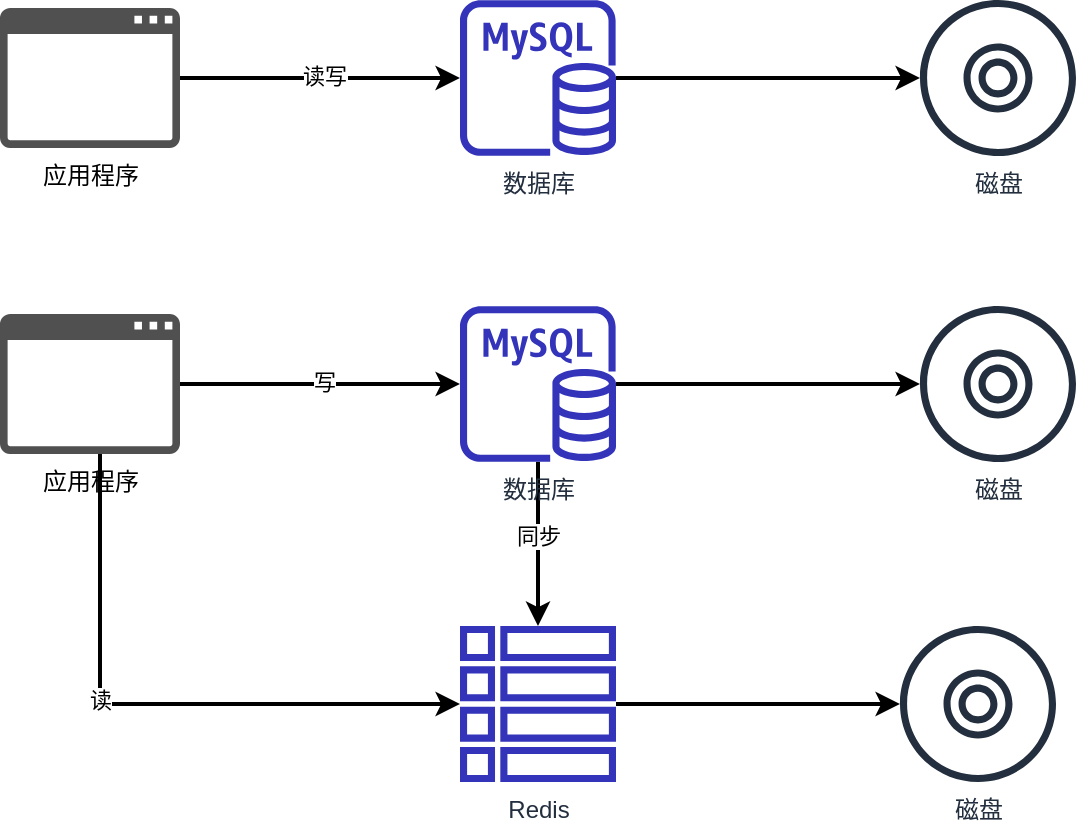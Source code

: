 <mxfile version="14.8.2" type="github">
  <diagram id="kO47HjCVSKzxQzMlH1wq" name="Page-1">
    <mxGraphModel dx="1298" dy="756" grid="1" gridSize="10" guides="1" tooltips="1" connect="1" arrows="1" fold="1" page="1" pageScale="1" pageWidth="827" pageHeight="1169" math="0" shadow="0">
      <root>
        <mxCell id="0" />
        <mxCell id="1" parent="0" />
        <mxCell id="Cb7k-1XzN7EP1WFbkGiM-3" value="磁盘" style="outlineConnect=0;fontColor=#232F3E;gradientColor=none;fillColor=#232F3E;strokeColor=none;dashed=0;verticalLabelPosition=bottom;verticalAlign=top;align=center;html=1;fontSize=12;fontStyle=0;aspect=fixed;pointerEvents=1;shape=mxgraph.aws4.disk;" vertex="1" parent="1">
          <mxGeometry x="620" y="270" width="78" height="78" as="geometry" />
        </mxCell>
        <mxCell id="Cb7k-1XzN7EP1WFbkGiM-8" style="edgeStyle=orthogonalEdgeStyle;rounded=0;orthogonalLoop=1;jettySize=auto;html=1;strokeWidth=2;" edge="1" parent="1" source="Cb7k-1XzN7EP1WFbkGiM-5" target="Cb7k-1XzN7EP1WFbkGiM-3">
          <mxGeometry relative="1" as="geometry" />
        </mxCell>
        <mxCell id="Cb7k-1XzN7EP1WFbkGiM-5" value="数据库" style="outlineConnect=0;fontColor=#232F3E;gradientColor=none;fillColor=#3334B9;strokeColor=none;dashed=0;verticalLabelPosition=bottom;verticalAlign=top;align=center;html=1;fontSize=12;fontStyle=0;aspect=fixed;pointerEvents=1;shape=mxgraph.aws4.rds_mysql_instance;" vertex="1" parent="1">
          <mxGeometry x="390" y="270" width="78" height="78" as="geometry" />
        </mxCell>
        <mxCell id="Cb7k-1XzN7EP1WFbkGiM-7" style="edgeStyle=orthogonalEdgeStyle;rounded=0;orthogonalLoop=1;jettySize=auto;html=1;strokeWidth=2;" edge="1" parent="1" source="Cb7k-1XzN7EP1WFbkGiM-6" target="Cb7k-1XzN7EP1WFbkGiM-5">
          <mxGeometry relative="1" as="geometry" />
        </mxCell>
        <mxCell id="Cb7k-1XzN7EP1WFbkGiM-9" value="读写" style="edgeLabel;html=1;align=center;verticalAlign=middle;resizable=0;points=[];" vertex="1" connectable="0" parent="Cb7k-1XzN7EP1WFbkGiM-7">
          <mxGeometry x="0.029" y="1" relative="1" as="geometry">
            <mxPoint as="offset" />
          </mxGeometry>
        </mxCell>
        <mxCell id="Cb7k-1XzN7EP1WFbkGiM-6" value="应用程序" style="pointerEvents=1;shadow=0;dashed=0;html=1;strokeColor=none;fillColor=#505050;labelPosition=center;verticalLabelPosition=bottom;verticalAlign=top;outlineConnect=0;align=center;shape=mxgraph.office.concepts.application_generic;" vertex="1" parent="1">
          <mxGeometry x="160" y="274" width="90" height="70" as="geometry" />
        </mxCell>
        <mxCell id="Cb7k-1XzN7EP1WFbkGiM-10" value="磁盘" style="outlineConnect=0;fontColor=#232F3E;gradientColor=none;fillColor=#232F3E;strokeColor=none;dashed=0;verticalLabelPosition=bottom;verticalAlign=top;align=center;html=1;fontSize=12;fontStyle=0;aspect=fixed;pointerEvents=1;shape=mxgraph.aws4.disk;" vertex="1" parent="1">
          <mxGeometry x="620" y="423" width="78" height="78" as="geometry" />
        </mxCell>
        <mxCell id="Cb7k-1XzN7EP1WFbkGiM-11" style="edgeStyle=orthogonalEdgeStyle;rounded=0;orthogonalLoop=1;jettySize=auto;html=1;strokeWidth=2;" edge="1" parent="1" source="Cb7k-1XzN7EP1WFbkGiM-12" target="Cb7k-1XzN7EP1WFbkGiM-10">
          <mxGeometry relative="1" as="geometry" />
        </mxCell>
        <mxCell id="Cb7k-1XzN7EP1WFbkGiM-17" style="edgeStyle=orthogonalEdgeStyle;rounded=0;orthogonalLoop=1;jettySize=auto;html=1;strokeWidth=2;" edge="1" parent="1" source="Cb7k-1XzN7EP1WFbkGiM-12" target="Cb7k-1XzN7EP1WFbkGiM-16">
          <mxGeometry relative="1" as="geometry" />
        </mxCell>
        <mxCell id="Cb7k-1XzN7EP1WFbkGiM-22" value="同步" style="edgeLabel;html=1;align=center;verticalAlign=middle;resizable=0;points=[];" vertex="1" connectable="0" parent="Cb7k-1XzN7EP1WFbkGiM-17">
          <mxGeometry x="-0.098" relative="1" as="geometry">
            <mxPoint as="offset" />
          </mxGeometry>
        </mxCell>
        <mxCell id="Cb7k-1XzN7EP1WFbkGiM-12" value="数据库" style="outlineConnect=0;fontColor=#232F3E;gradientColor=none;fillColor=#3334B9;strokeColor=none;dashed=0;verticalLabelPosition=bottom;verticalAlign=top;align=center;html=1;fontSize=12;fontStyle=0;aspect=fixed;pointerEvents=1;shape=mxgraph.aws4.rds_mysql_instance;" vertex="1" parent="1">
          <mxGeometry x="390" y="423" width="78" height="78" as="geometry" />
        </mxCell>
        <mxCell id="Cb7k-1XzN7EP1WFbkGiM-13" style="edgeStyle=orthogonalEdgeStyle;rounded=0;orthogonalLoop=1;jettySize=auto;html=1;strokeWidth=2;" edge="1" parent="1" source="Cb7k-1XzN7EP1WFbkGiM-15" target="Cb7k-1XzN7EP1WFbkGiM-12">
          <mxGeometry relative="1" as="geometry" />
        </mxCell>
        <mxCell id="Cb7k-1XzN7EP1WFbkGiM-14" value="写" style="edgeLabel;html=1;align=center;verticalAlign=middle;resizable=0;points=[];" vertex="1" connectable="0" parent="Cb7k-1XzN7EP1WFbkGiM-13">
          <mxGeometry x="0.029" y="1" relative="1" as="geometry">
            <mxPoint as="offset" />
          </mxGeometry>
        </mxCell>
        <mxCell id="Cb7k-1XzN7EP1WFbkGiM-20" style="edgeStyle=orthogonalEdgeStyle;rounded=0;orthogonalLoop=1;jettySize=auto;html=1;strokeWidth=2;" edge="1" parent="1" source="Cb7k-1XzN7EP1WFbkGiM-15" target="Cb7k-1XzN7EP1WFbkGiM-16">
          <mxGeometry relative="1" as="geometry">
            <mxPoint x="250" y="693" as="targetPoint" />
            <Array as="points">
              <mxPoint x="210" y="622" />
            </Array>
          </mxGeometry>
        </mxCell>
        <mxCell id="Cb7k-1XzN7EP1WFbkGiM-21" value="读" style="edgeLabel;html=1;align=center;verticalAlign=middle;resizable=0;points=[];" vertex="1" connectable="0" parent="Cb7k-1XzN7EP1WFbkGiM-20">
          <mxGeometry x="-0.194" relative="1" as="geometry">
            <mxPoint as="offset" />
          </mxGeometry>
        </mxCell>
        <mxCell id="Cb7k-1XzN7EP1WFbkGiM-15" value="应用程序" style="pointerEvents=1;shadow=0;dashed=0;html=1;strokeColor=none;fillColor=#505050;labelPosition=center;verticalLabelPosition=bottom;verticalAlign=top;outlineConnect=0;align=center;shape=mxgraph.office.concepts.application_generic;" vertex="1" parent="1">
          <mxGeometry x="160" y="427" width="90" height="70" as="geometry" />
        </mxCell>
        <mxCell id="Cb7k-1XzN7EP1WFbkGiM-19" style="edgeStyle=orthogonalEdgeStyle;rounded=0;orthogonalLoop=1;jettySize=auto;html=1;strokeWidth=2;" edge="1" parent="1" source="Cb7k-1XzN7EP1WFbkGiM-16" target="Cb7k-1XzN7EP1WFbkGiM-18">
          <mxGeometry relative="1" as="geometry" />
        </mxCell>
        <mxCell id="Cb7k-1XzN7EP1WFbkGiM-16" value="Redis" style="outlineConnect=0;fontColor=#232F3E;gradientColor=none;fillColor=#3334B9;strokeColor=none;dashed=0;verticalLabelPosition=bottom;verticalAlign=top;align=center;html=1;fontSize=12;fontStyle=0;aspect=fixed;pointerEvents=1;shape=mxgraph.aws4.table;" vertex="1" parent="1">
          <mxGeometry x="390" y="583" width="78" height="78" as="geometry" />
        </mxCell>
        <mxCell id="Cb7k-1XzN7EP1WFbkGiM-18" value="磁盘" style="outlineConnect=0;fontColor=#232F3E;gradientColor=none;fillColor=#232F3E;strokeColor=none;dashed=0;verticalLabelPosition=bottom;verticalAlign=top;align=center;html=1;fontSize=12;fontStyle=0;aspect=fixed;pointerEvents=1;shape=mxgraph.aws4.disk;" vertex="1" parent="1">
          <mxGeometry x="610" y="583" width="78" height="78" as="geometry" />
        </mxCell>
      </root>
    </mxGraphModel>
  </diagram>
</mxfile>
